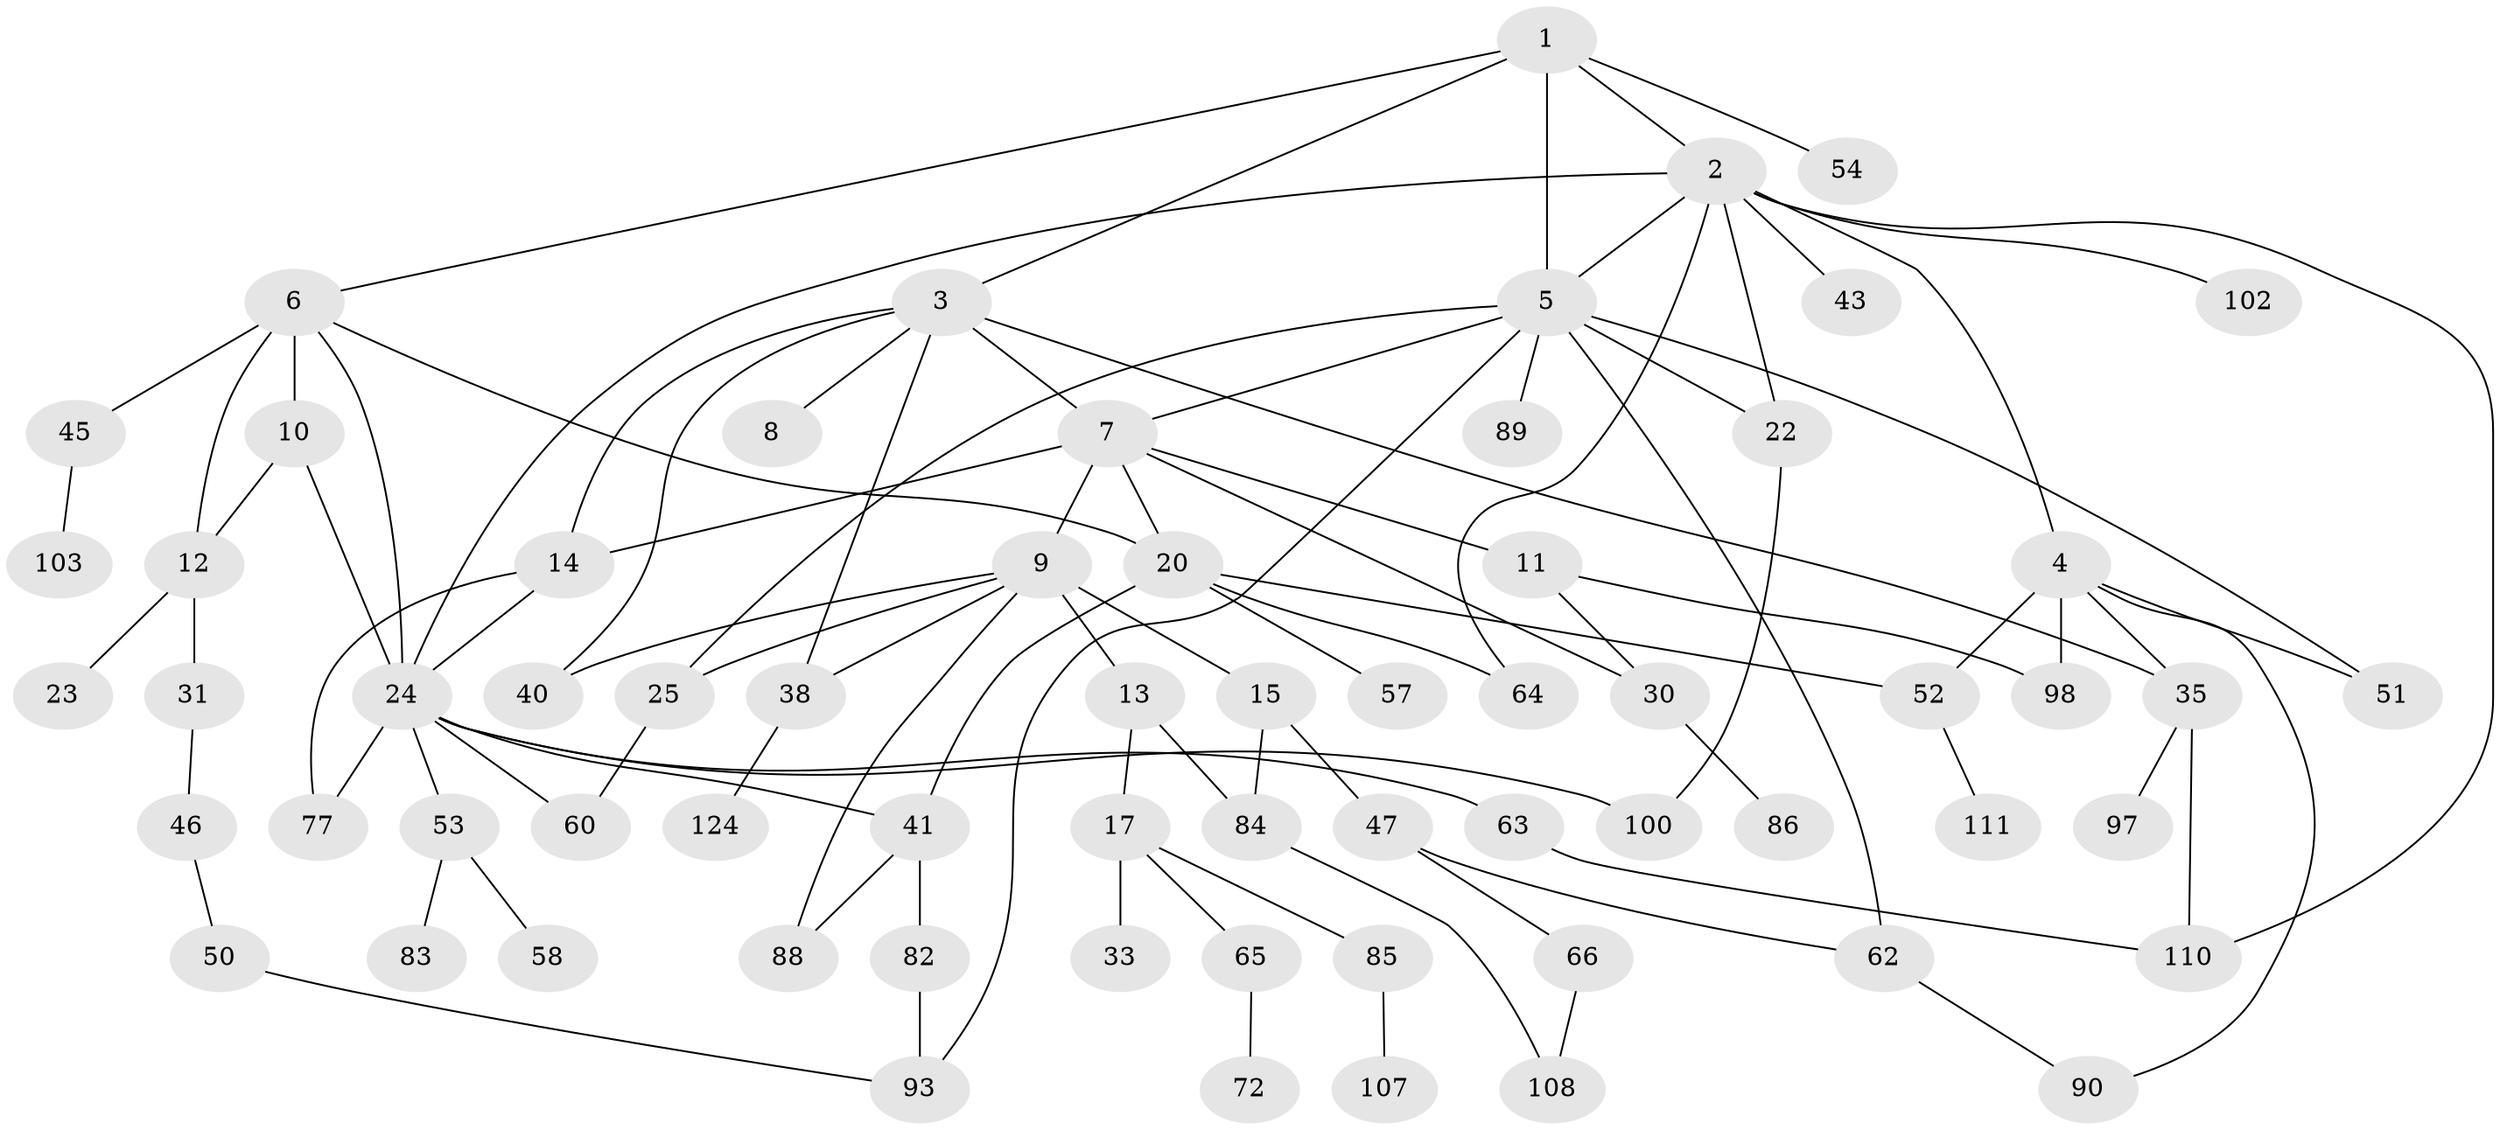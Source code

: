 // original degree distribution, {5: 0.06060606060606061, 4: 0.11363636363636363, 6: 0.015151515151515152, 3: 0.20454545454545456, 8: 0.007575757575757576, 7: 0.015151515151515152, 2: 0.2878787878787879, 1: 0.29545454545454547}
// Generated by graph-tools (version 1.1) at 2025/13/03/09/25 04:13:20]
// undirected, 66 vertices, 96 edges
graph export_dot {
graph [start="1"]
  node [color=gray90,style=filled];
  1;
  2 [super="+32+34"];
  3 [super="+106"];
  4 [super="+59+16"];
  5 [super="+68"];
  6 [super="+119+78"];
  7 [super="+56+19"];
  8 [super="+76"];
  9;
  10 [super="+70"];
  11;
  12;
  13;
  14 [super="+21"];
  15 [super="+26+55+27"];
  17 [super="+18+109"];
  20 [super="+37+29"];
  22 [super="+71"];
  23;
  24 [super="+28+42"];
  25 [super="+132"];
  30;
  31 [super="+79"];
  33 [super="+36"];
  35;
  38 [super="+81"];
  40 [super="+96"];
  41 [super="+126+49+92"];
  43 [super="+44"];
  45;
  46 [super="+101"];
  47;
  50;
  51;
  52 [super="+61"];
  53 [super="+115"];
  54 [super="+95"];
  57;
  58;
  60;
  62 [super="+127+116"];
  63 [super="+104"];
  64;
  65;
  66 [super="+125"];
  72 [super="+128"];
  77;
  82;
  83;
  84 [super="+105"];
  85;
  86;
  88 [super="+129"];
  89;
  90;
  93;
  97;
  98;
  100;
  102;
  103 [super="+121"];
  107;
  108 [super="+123"];
  110;
  111 [super="+112"];
  124;
  1 -- 2;
  1 -- 3;
  1 -- 5;
  1 -- 6;
  1 -- 54;
  2 -- 4;
  2 -- 5;
  2 -- 102;
  2 -- 43;
  2 -- 110;
  2 -- 24;
  2 -- 64;
  2 -- 22;
  3 -- 8;
  3 -- 35;
  3 -- 7;
  3 -- 14;
  3 -- 40;
  3 -- 38;
  4 -- 90;
  4 -- 98;
  4 -- 51;
  4 -- 35;
  4 -- 52;
  5 -- 7;
  5 -- 22;
  5 -- 89;
  5 -- 51;
  5 -- 25;
  5 -- 93;
  5 -- 62;
  6 -- 10 [weight=2];
  6 -- 12;
  6 -- 24;
  6 -- 45;
  6 -- 20;
  7 -- 9;
  7 -- 11;
  7 -- 14 [weight=2];
  7 -- 20;
  7 -- 30;
  9 -- 13;
  9 -- 15;
  9 -- 25;
  9 -- 38;
  9 -- 40;
  9 -- 88;
  10 -- 12;
  10 -- 24;
  11 -- 30;
  11 -- 98;
  12 -- 23;
  12 -- 31;
  13 -- 17;
  13 -- 84;
  14 -- 24;
  14 -- 77;
  15 -- 47;
  15 -- 84;
  17 -- 33;
  17 -- 85;
  17 -- 65;
  20 -- 64;
  20 -- 41;
  20 -- 57;
  20 -- 52;
  22 -- 100;
  24 -- 100;
  24 -- 41;
  24 -- 77;
  24 -- 53;
  24 -- 60;
  24 -- 63;
  25 -- 60;
  30 -- 86;
  31 -- 46;
  35 -- 97;
  35 -- 110;
  38 -- 124;
  41 -- 88;
  41 -- 82;
  45 -- 103;
  46 -- 50;
  47 -- 62;
  47 -- 66;
  50 -- 93;
  52 -- 111;
  53 -- 58;
  53 -- 83;
  62 -- 90;
  63 -- 110;
  65 -- 72;
  66 -- 108;
  82 -- 93;
  84 -- 108;
  85 -- 107;
}
